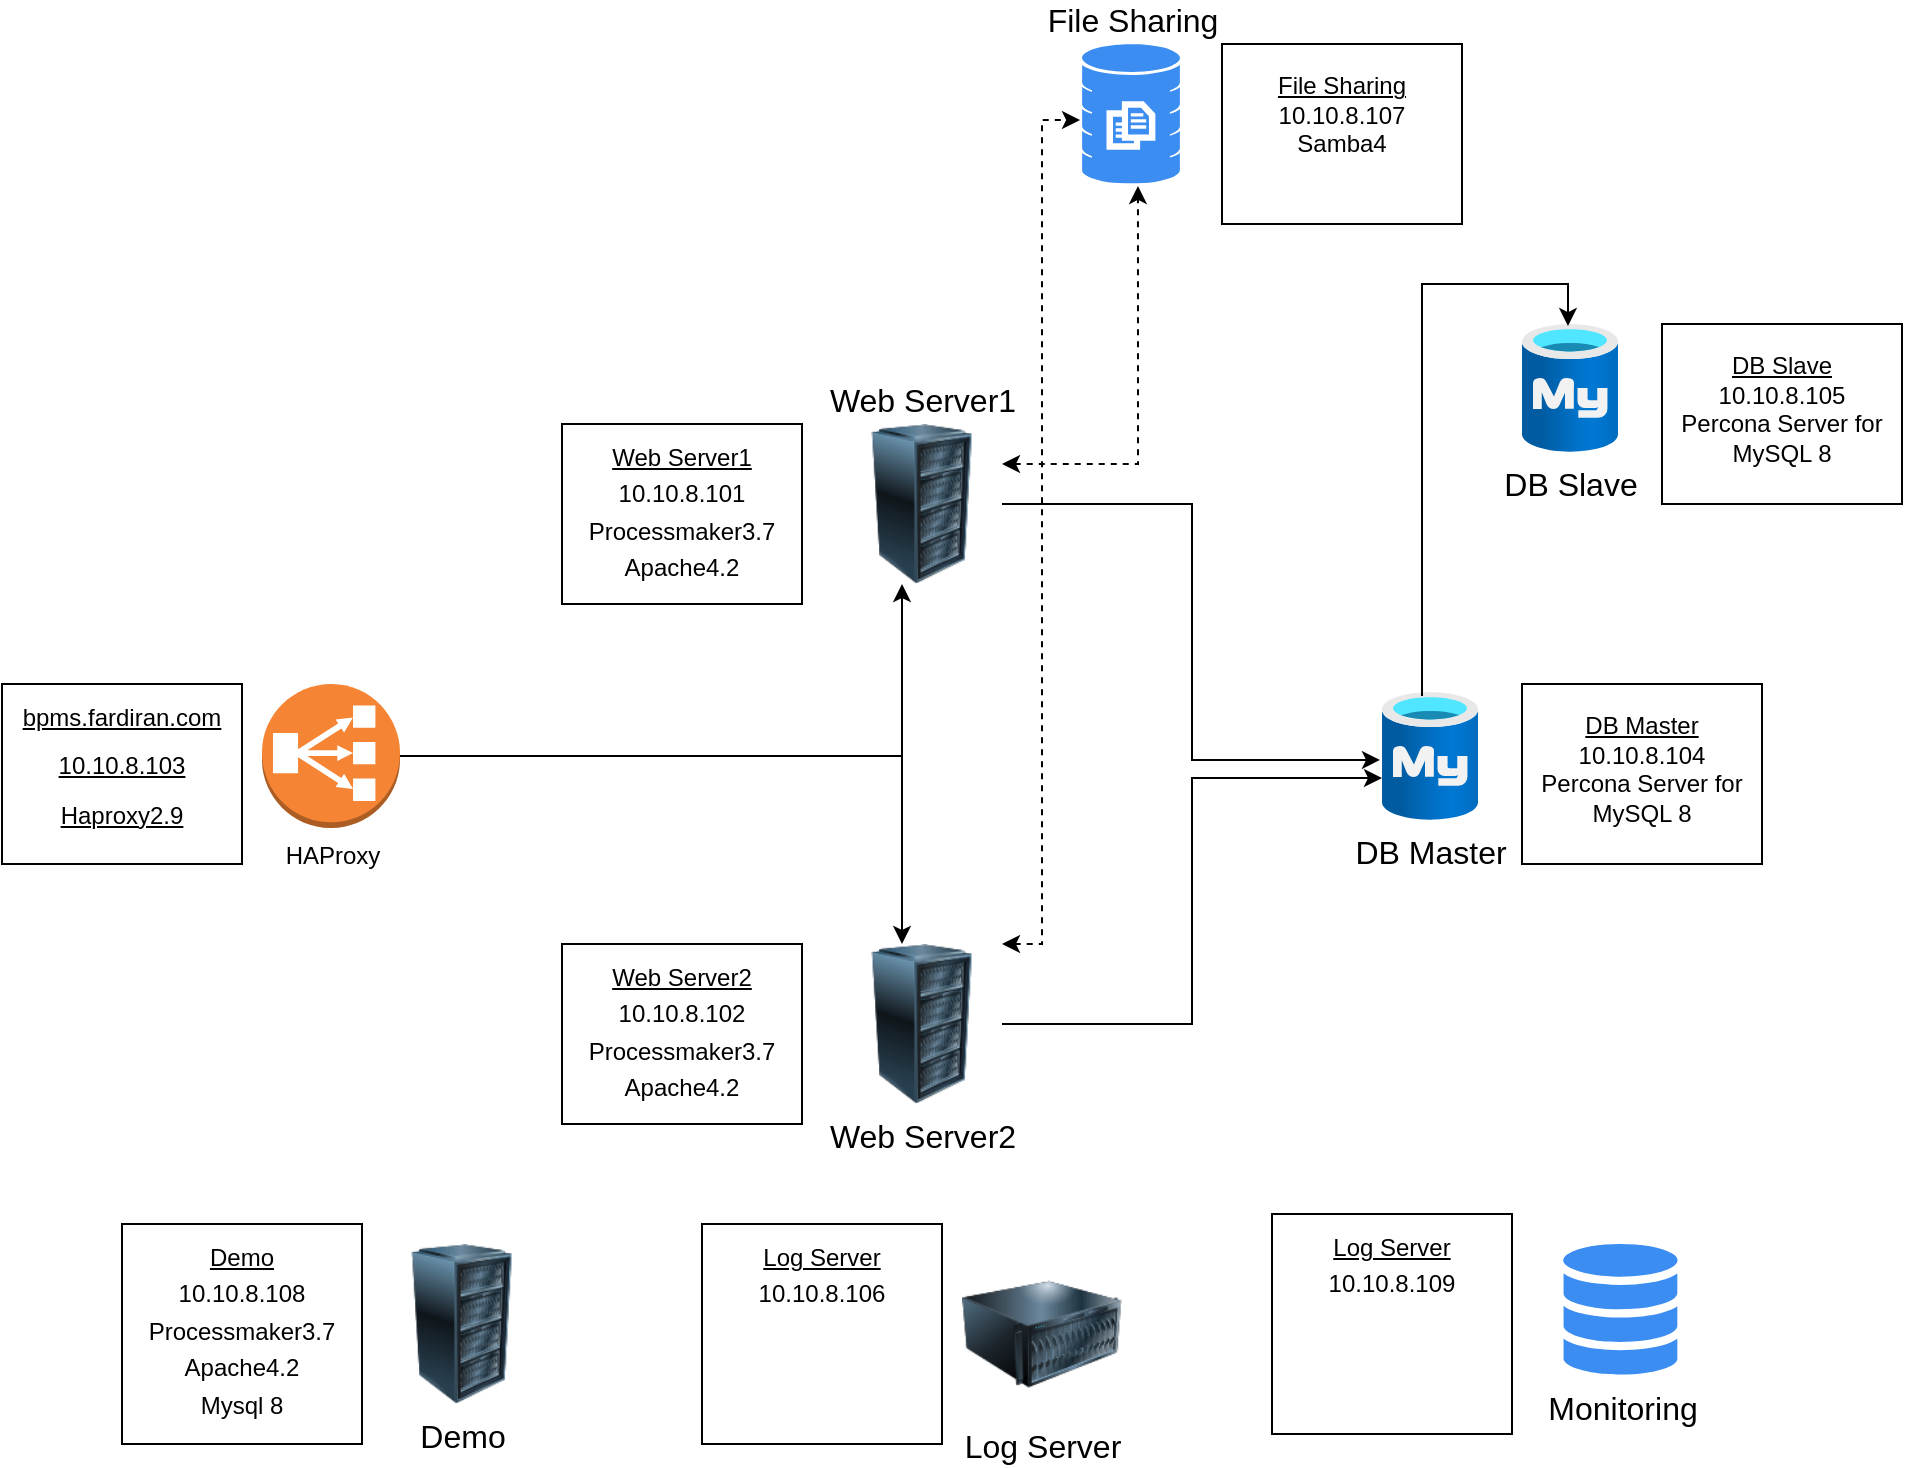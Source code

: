 <mxfile version="24.3.0" type="github">
  <diagram id="0d7cefc2-ccd6-e077-73ed-a8e48b0cddf6" name="Page-1">
    <mxGraphModel dx="2603" dy="772" grid="1" gridSize="10" guides="1" tooltips="1" connect="1" arrows="1" fold="1" page="1" pageScale="1" pageWidth="1169" pageHeight="827" background="none" math="0" shadow="0">
      <root>
        <mxCell id="0" />
        <mxCell id="1" parent="0" />
        <object label="Web Server2" Package="Apache 2.4" id="tYqqfRV4sgVxjDrHHQp--106">
          <mxCell style="image;html=1;image=img/lib/clip_art/computers/Server_Rack_128x128.png;points=[[0,0,0,0,0],[0,0.25,0,0,0],[0,0.5,0,0,0],[0,0.75,0,0,0],[0,1,0,0,0],[0.25,0,0,0,0],[0.25,1,0,0,0],[0.5,0,0,0,0],[0.5,1,0,0,0],[0.75,0,0,0,0],[0.75,1,0,0,0],[1,0,0,0,0],[1,0.25,0,0,0],[1,0.5,0,0,0],[1,0.75,0,0,0],[1,1,0,0,0]];fontSize=16;" parent="1" vertex="1">
            <mxGeometry x="370" y="530" width="80" height="80" as="geometry" />
          </mxCell>
        </object>
        <mxCell id="tYqqfRV4sgVxjDrHHQp--108" value="DB Master" style="image;aspect=fixed;html=1;points=[];align=center;fontSize=16;image=img/lib/azure2/databases/Azure_Database_MySQL_Server.svg;" parent="1" vertex="1">
          <mxGeometry x="640" y="404" width="48" height="64" as="geometry" />
        </mxCell>
        <mxCell id="tYqqfRV4sgVxjDrHHQp--109" value="&lt;p style=&quot;margin:0px;margin-top:10px;text-align:center;text-decoration:underline;&quot;&gt;Web Server2&lt;br&gt;&lt;/p&gt;&lt;p style=&quot;margin:0px;margin-top:4px;text-align:center;&quot;&gt;10.10.8.102&lt;/p&gt;&lt;p style=&quot;margin:0px;margin-top:4px;text-align:center;&quot;&gt;Processmaker3.7&lt;/p&gt;&lt;p style=&quot;margin:0px;margin-top:4px;text-align:center;&quot;&gt;Apache4.2&lt;/p&gt;" style="shape=rect;html=1;overflow=fill;whiteSpace=wrap;" parent="1" vertex="1">
          <mxGeometry x="230" y="530" width="120" height="90" as="geometry" />
        </mxCell>
        <object label="Web Server1" Package="Apache 2.4" id="LFsaM6jL38PYg--eIMn3-1">
          <mxCell style="image;html=1;image=img/lib/clip_art/computers/Server_Rack_128x128.png;points=[[0,0,0,0,0],[0,0.25,0,0,0],[0,0.5,0,0,0],[0,0.75,0,0,0],[0,1,0,0,0],[0.25,0,0,0,0],[0.25,1,0,0,0],[0.5,0,0,0,0],[0.5,1,0,0,0],[0.75,0,0,0,0],[0.75,1,0,0,0],[1,0,0,0,0],[1,0.25,0,0,0],[1,0.5,0,0,0],[1,0.75,0,0,0],[1,1,0,0,0]];fontSize=16;labelPosition=center;verticalLabelPosition=top;align=center;verticalAlign=bottom;" vertex="1" parent="1">
            <mxGeometry x="370" y="270" width="80" height="80" as="geometry" />
          </mxCell>
        </object>
        <mxCell id="LFsaM6jL38PYg--eIMn3-2" value="&lt;p style=&quot;margin:0px;margin-top:10px;text-align:center;text-decoration:underline;&quot;&gt;Web Server1&lt;br&gt;&lt;/p&gt;&lt;p style=&quot;margin:0px;margin-top:4px;text-align:center;&quot;&gt;10.10.8.101&lt;/p&gt;&lt;p style=&quot;margin:0px;margin-top:4px;text-align:center;&quot;&gt;Processmaker3.7&lt;/p&gt;&lt;p style=&quot;margin:0px;margin-top:4px;text-align:center;&quot;&gt;Apache4.2&lt;/p&gt;" style="shape=rect;html=1;overflow=fill;whiteSpace=wrap;" vertex="1" parent="1">
          <mxGeometry x="230" y="270" width="120" height="90" as="geometry" />
        </mxCell>
        <mxCell id="LFsaM6jL38PYg--eIMn3-3" value="HAProxy" style="outlineConnect=0;dashed=0;verticalLabelPosition=bottom;verticalAlign=top;align=center;html=1;shape=mxgraph.aws3.classic_load_balancer;fillColor=#F58534;gradientColor=none;" vertex="1" parent="1">
          <mxGeometry x="80" y="400" width="69" height="72" as="geometry" />
        </mxCell>
        <mxCell id="LFsaM6jL38PYg--eIMn3-4" style="edgeStyle=orthogonalEdgeStyle;rounded=0;orthogonalLoop=1;jettySize=auto;html=1;entryX=0.375;entryY=1;entryDx=0;entryDy=0;entryPerimeter=0;" edge="1" parent="1" source="LFsaM6jL38PYg--eIMn3-3" target="LFsaM6jL38PYg--eIMn3-1">
          <mxGeometry relative="1" as="geometry" />
        </mxCell>
        <mxCell id="LFsaM6jL38PYg--eIMn3-5" style="edgeStyle=orthogonalEdgeStyle;rounded=0;orthogonalLoop=1;jettySize=auto;html=1;entryX=0.375;entryY=0;entryDx=0;entryDy=0;entryPerimeter=0;" edge="1" parent="1" source="LFsaM6jL38PYg--eIMn3-3" target="tYqqfRV4sgVxjDrHHQp--106">
          <mxGeometry relative="1" as="geometry" />
        </mxCell>
        <mxCell id="LFsaM6jL38PYg--eIMn3-6" value="&lt;p style=&quot;margin:0px;margin-top:10px;text-align:center;text-decoration:underline;&quot;&gt;bpms.fardiran.com&lt;/p&gt;&lt;p style=&quot;margin: 10px 0px 0px; text-align: center;&quot;&gt;&lt;u&gt;10.10.8.103&lt;/u&gt;&lt;br&gt;&lt;/p&gt;&lt;p style=&quot;margin: 10px 0px 0px; text-align: center;&quot;&gt;&lt;u&gt;Haproxy2.9&lt;/u&gt;&lt;/p&gt;" style="shape=rect;html=1;overflow=fill;whiteSpace=wrap;" vertex="1" parent="1">
          <mxGeometry x="-50" y="400" width="120" height="90" as="geometry" />
        </mxCell>
        <mxCell id="LFsaM6jL38PYg--eIMn3-7" value="&lt;div&gt;&lt;u&gt;&lt;br&gt;&lt;/u&gt;&lt;/div&gt;&lt;div&gt;&lt;u&gt;DB Master&lt;/u&gt;&lt;/div&gt;&lt;div&gt;10.10.8.104&lt;/div&gt;&lt;div&gt;Percona Server for MySQL 8&lt;br&gt;&lt;/div&gt;" style="shape=rect;html=1;overflow=fill;whiteSpace=wrap;" vertex="1" parent="1">
          <mxGeometry x="710" y="400" width="120" height="90" as="geometry" />
        </mxCell>
        <mxCell id="LFsaM6jL38PYg--eIMn3-8" style="edgeStyle=orthogonalEdgeStyle;rounded=0;orthogonalLoop=1;jettySize=auto;html=1;entryX=-0.021;entryY=0.531;entryDx=0;entryDy=0;entryPerimeter=0;" edge="1" parent="1" source="LFsaM6jL38PYg--eIMn3-1" target="tYqqfRV4sgVxjDrHHQp--108">
          <mxGeometry relative="1" as="geometry">
            <mxPoint x="610" y="441" as="targetPoint" />
          </mxGeometry>
        </mxCell>
        <mxCell id="LFsaM6jL38PYg--eIMn3-9" style="edgeStyle=orthogonalEdgeStyle;rounded=0;orthogonalLoop=1;jettySize=auto;html=1;entryX=0;entryY=0.672;entryDx=0;entryDy=0;entryPerimeter=0;" edge="1" parent="1" source="tYqqfRV4sgVxjDrHHQp--106" target="tYqqfRV4sgVxjDrHHQp--108">
          <mxGeometry relative="1" as="geometry">
            <mxPoint x="610" y="437" as="targetPoint" />
          </mxGeometry>
        </mxCell>
        <mxCell id="LFsaM6jL38PYg--eIMn3-10" value="DB Slave" style="image;aspect=fixed;html=1;points=[];align=center;fontSize=16;image=img/lib/azure2/databases/Azure_Database_MySQL_Server.svg;" vertex="1" parent="1">
          <mxGeometry x="710" y="220" width="48" height="64" as="geometry" />
        </mxCell>
        <mxCell id="LFsaM6jL38PYg--eIMn3-13" value="&lt;div&gt;&lt;u&gt;&lt;br&gt;&lt;/u&gt;&lt;/div&gt;&lt;div&gt;&lt;u&gt;DB Slave&lt;/u&gt;&lt;/div&gt;&lt;div&gt;10.10.8.105&lt;/div&gt;&lt;div&gt;Percona Server for MySQL 8&lt;br&gt;&lt;/div&gt;" style="shape=rect;html=1;overflow=fill;whiteSpace=wrap;" vertex="1" parent="1">
          <mxGeometry x="780" y="220" width="120" height="90" as="geometry" />
        </mxCell>
        <mxCell id="LFsaM6jL38PYg--eIMn3-14" style="edgeStyle=orthogonalEdgeStyle;rounded=0;orthogonalLoop=1;jettySize=auto;html=1;entryX=0.479;entryY=0.016;entryDx=0;entryDy=0;entryPerimeter=0;exitX=0.417;exitY=0.031;exitDx=0;exitDy=0;exitPerimeter=0;" edge="1" parent="1" source="tYqqfRV4sgVxjDrHHQp--108" target="LFsaM6jL38PYg--eIMn3-10">
          <mxGeometry relative="1" as="geometry">
            <Array as="points">
              <mxPoint x="660" y="200" />
              <mxPoint x="733" y="200" />
            </Array>
          </mxGeometry>
        </mxCell>
        <object label="Demo" Package="Apache 2.4" id="LFsaM6jL38PYg--eIMn3-15">
          <mxCell style="image;html=1;image=img/lib/clip_art/computers/Server_Rack_128x128.png;points=[[0,0,0,0,0],[0,0.25,0,0,0],[0,0.5,0,0,0],[0,0.75,0,0,0],[0,1,0,0,0],[0.25,0,0,0,0],[0.25,1,0,0,0],[0.5,0,0,0,0],[0.5,1,0,0,0],[0.75,0,0,0,0],[0.75,1,0,0,0],[1,0,0,0,0],[1,0.25,0,0,0],[1,0.5,0,0,0],[1,0.75,0,0,0],[1,1,0,0,0]];fontSize=16;" vertex="1" parent="1">
            <mxGeometry x="140" y="680" width="80" height="80" as="geometry" />
          </mxCell>
        </object>
        <mxCell id="LFsaM6jL38PYg--eIMn3-16" value="&lt;p style=&quot;margin:0px;margin-top:10px;text-align:center;text-decoration:underline;&quot;&gt;Demo&lt;br&gt;&lt;/p&gt;&lt;p style=&quot;margin:0px;margin-top:4px;text-align:center;&quot;&gt;10.10.8.108&lt;/p&gt;&lt;p style=&quot;margin:0px;margin-top:4px;text-align:center;&quot;&gt;Processmaker3.7&lt;/p&gt;&lt;p style=&quot;margin:0px;margin-top:4px;text-align:center;&quot;&gt;Apache4.2&lt;/p&gt;&lt;p style=&quot;margin:0px;margin-top:4px;text-align:center;&quot;&gt;Mysql 8&lt;/p&gt;" style="shape=rect;html=1;overflow=fill;whiteSpace=wrap;" vertex="1" parent="1">
          <mxGeometry x="10" y="670" width="120" height="110" as="geometry" />
        </mxCell>
        <mxCell id="LFsaM6jL38PYg--eIMn3-17" value="File Sharing" style="sketch=0;html=1;aspect=fixed;strokeColor=none;shadow=0;fillColor=#3B8DF1;verticalAlign=bottom;labelPosition=center;verticalLabelPosition=top;shape=mxgraph.gcp2.database_3;fontSize=16;align=center;" vertex="1" parent="1">
          <mxGeometry x="490" y="80" width="49" height="70" as="geometry" />
        </mxCell>
        <mxCell id="LFsaM6jL38PYg--eIMn3-18" value="&lt;div&gt;&lt;u&gt;&lt;br&gt;&lt;/u&gt;&lt;/div&gt;&lt;div&gt;&lt;u&gt;File Sharing&lt;/u&gt;&lt;/div&gt;&lt;div&gt;10.10.8.107&lt;/div&gt;&lt;div&gt;Samba4&lt;/div&gt;&lt;div&gt;&lt;br&gt;&lt;/div&gt;" style="shape=rect;html=1;overflow=fill;whiteSpace=wrap;" vertex="1" parent="1">
          <mxGeometry x="560" y="80" width="120" height="90" as="geometry" />
        </mxCell>
        <mxCell id="LFsaM6jL38PYg--eIMn3-19" style="edgeStyle=orthogonalEdgeStyle;rounded=0;orthogonalLoop=1;jettySize=auto;html=1;entryX=0.571;entryY=1.014;entryDx=0;entryDy=0;entryPerimeter=0;exitX=1;exitY=0.25;exitDx=0;exitDy=0;exitPerimeter=0;startArrow=classic;startFill=1;dashed=1;" edge="1" parent="1" source="LFsaM6jL38PYg--eIMn3-1" target="LFsaM6jL38PYg--eIMn3-17">
          <mxGeometry relative="1" as="geometry" />
        </mxCell>
        <mxCell id="LFsaM6jL38PYg--eIMn3-20" style="edgeStyle=orthogonalEdgeStyle;rounded=0;orthogonalLoop=1;jettySize=auto;html=1;entryX=-0.02;entryY=0.543;entryDx=0;entryDy=0;entryPerimeter=0;startArrow=classic;startFill=1;dashed=1;" edge="1" parent="1" source="tYqqfRV4sgVxjDrHHQp--106" target="LFsaM6jL38PYg--eIMn3-17">
          <mxGeometry relative="1" as="geometry">
            <Array as="points">
              <mxPoint x="470" y="530" />
              <mxPoint x="470" y="118" />
            </Array>
          </mxGeometry>
        </mxCell>
        <mxCell id="LFsaM6jL38PYg--eIMn3-21" value="&lt;font style=&quot;font-size: 16px;&quot;&gt;Log Server&lt;/font&gt;" style="image;html=1;image=img/lib/clip_art/computers/Server_128x128.png" vertex="1" parent="1">
          <mxGeometry x="430" y="685" width="80" height="80" as="geometry" />
        </mxCell>
        <mxCell id="LFsaM6jL38PYg--eIMn3-22" value="&lt;p style=&quot;margin:0px;margin-top:10px;text-align:center;text-decoration:underline;&quot;&gt;Log Server&lt;br&gt;&lt;/p&gt;&lt;p style=&quot;margin:0px;margin-top:4px;text-align:center;&quot;&gt;10.10.8.106&lt;/p&gt;&lt;p style=&quot;margin:0px;margin-top:4px;text-align:center;&quot;&gt;&lt;br&gt;&lt;/p&gt;" style="shape=rect;html=1;overflow=fill;whiteSpace=wrap;" vertex="1" parent="1">
          <mxGeometry x="300" y="670" width="120" height="110" as="geometry" />
        </mxCell>
        <mxCell id="LFsaM6jL38PYg--eIMn3-23" value="Monitoring" style="sketch=0;html=1;aspect=fixed;strokeColor=none;shadow=0;fillColor=#3B8DF1;verticalAlign=top;labelPosition=center;verticalLabelPosition=bottom;shape=mxgraph.gcp2.cloud_monitoring;fontSize=16;" vertex="1" parent="1">
          <mxGeometry x="730" y="680" width="59" height="65.56" as="geometry" />
        </mxCell>
        <mxCell id="LFsaM6jL38PYg--eIMn3-24" value="&lt;p style=&quot;margin:0px;margin-top:10px;text-align:center;text-decoration:underline;&quot;&gt;Log Server&lt;br&gt;&lt;/p&gt;&lt;p style=&quot;margin:0px;margin-top:4px;text-align:center;&quot;&gt;10.10.8.109&lt;/p&gt;&lt;p style=&quot;margin:0px;margin-top:4px;text-align:center;&quot;&gt;&lt;br&gt;&lt;/p&gt;" style="shape=rect;html=1;overflow=fill;whiteSpace=wrap;" vertex="1" parent="1">
          <mxGeometry x="585" y="665" width="120" height="110" as="geometry" />
        </mxCell>
      </root>
    </mxGraphModel>
  </diagram>
</mxfile>
